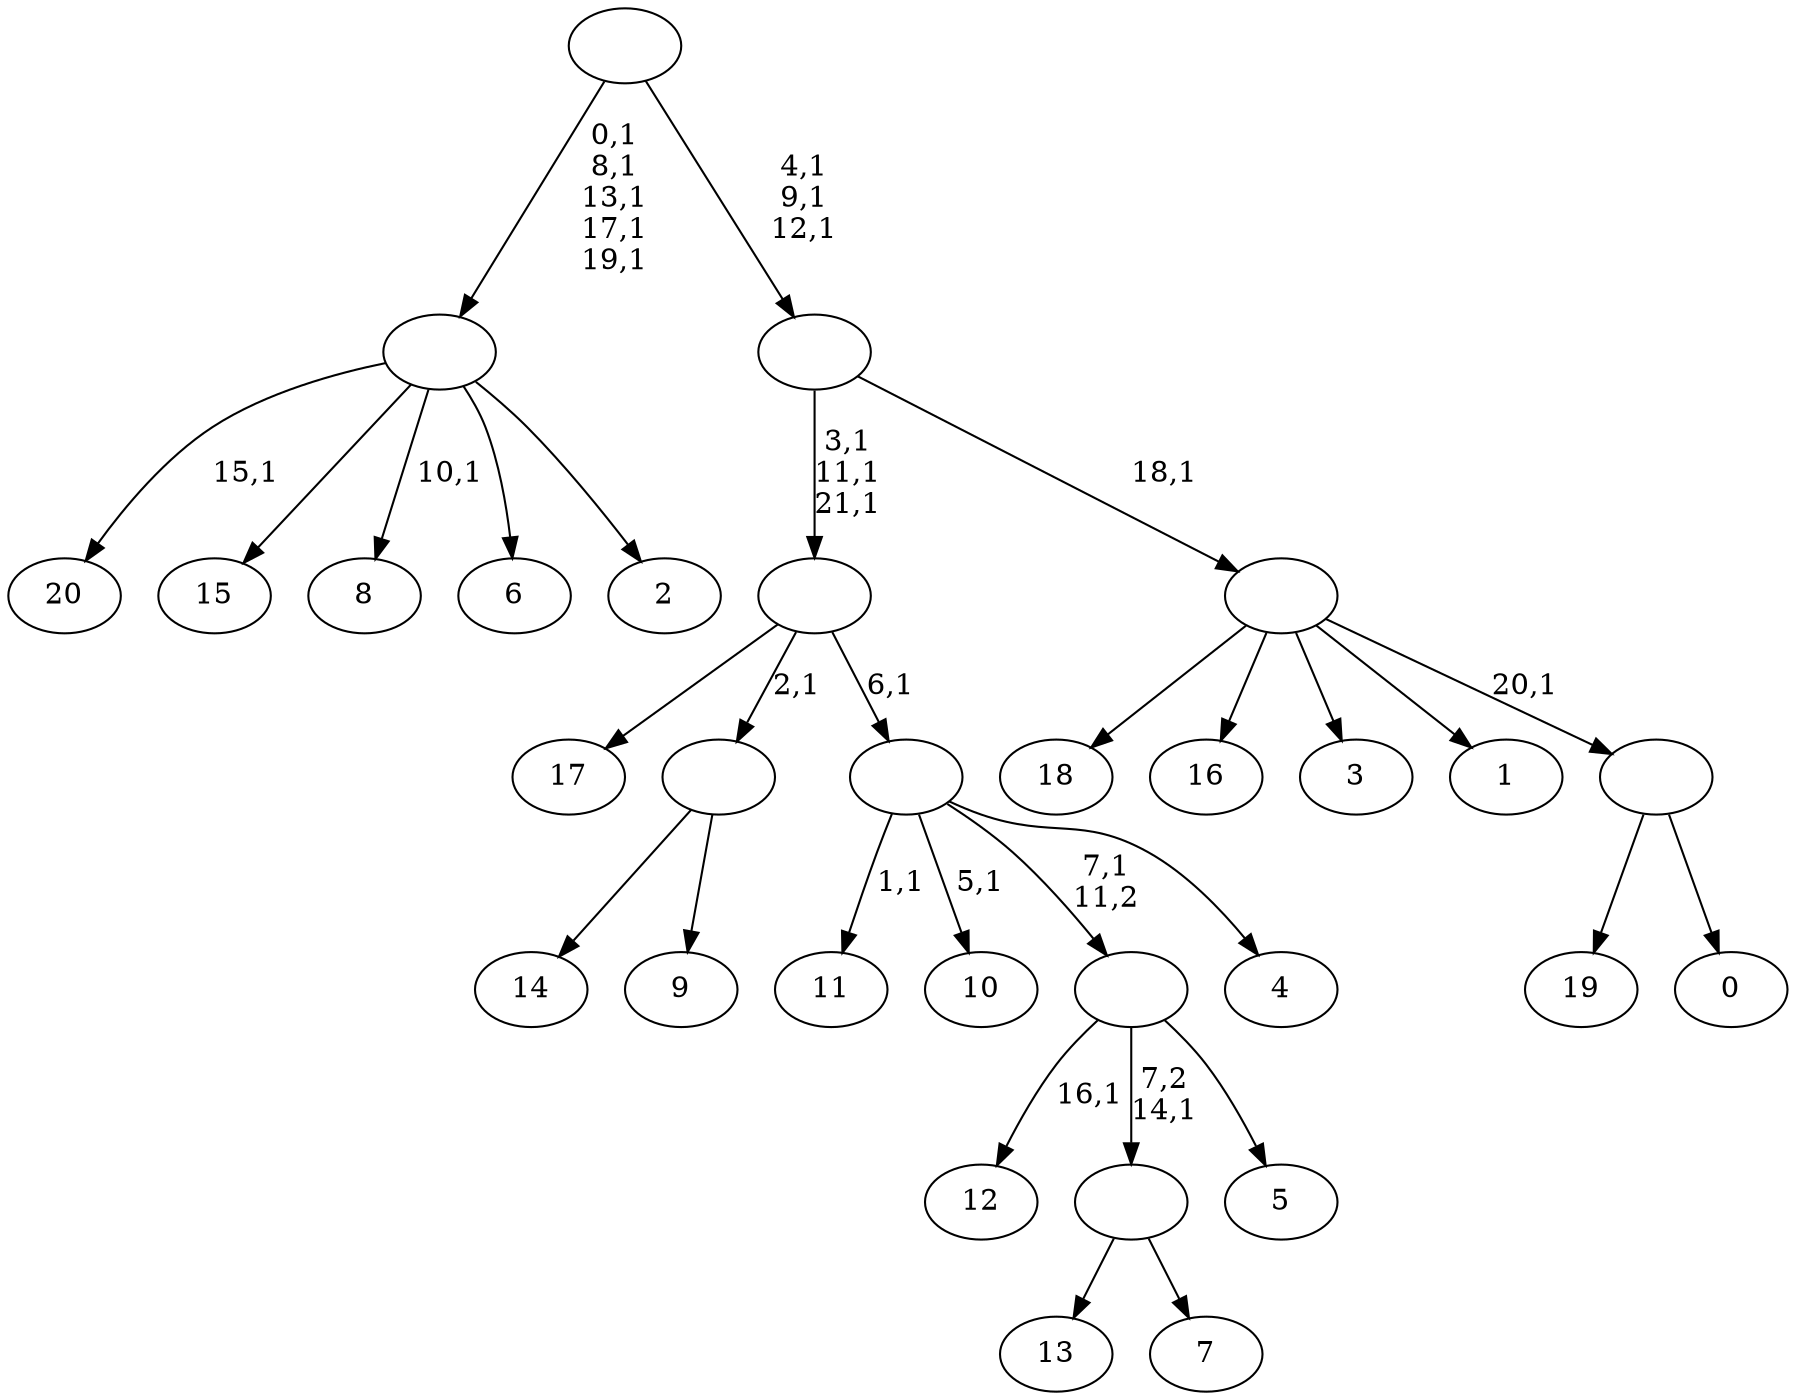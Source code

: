 digraph T {
	43 [label="20"]
	41 [label="19"]
	40 [label="18"]
	39 [label="17"]
	38 [label="16"]
	37 [label="15"]
	36 [label="14"]
	35 [label="13"]
	34 [label="12"]
	32 [label="11"]
	30 [label="10"]
	28 [label="9"]
	27 [label=""]
	26 [label="8"]
	24 [label="7"]
	23 [label=""]
	22 [label="6"]
	21 [label="5"]
	20 [label=""]
	19 [label="4"]
	18 [label=""]
	17 [label=""]
	14 [label="3"]
	13 [label="2"]
	12 [label=""]
	7 [label="1"]
	6 [label="0"]
	5 [label=""]
	4 [label=""]
	3 [label=""]
	0 [label=""]
	27 -> 36 [label=""]
	27 -> 28 [label=""]
	23 -> 35 [label=""]
	23 -> 24 [label=""]
	20 -> 34 [label="16,1"]
	20 -> 23 [label="7,2\n14,1"]
	20 -> 21 [label=""]
	18 -> 30 [label="5,1"]
	18 -> 32 [label="1,1"]
	18 -> 20 [label="7,1\n11,2"]
	18 -> 19 [label=""]
	17 -> 39 [label=""]
	17 -> 27 [label="2,1"]
	17 -> 18 [label="6,1"]
	12 -> 26 [label="10,1"]
	12 -> 43 [label="15,1"]
	12 -> 37 [label=""]
	12 -> 22 [label=""]
	12 -> 13 [label=""]
	5 -> 41 [label=""]
	5 -> 6 [label=""]
	4 -> 40 [label=""]
	4 -> 38 [label=""]
	4 -> 14 [label=""]
	4 -> 7 [label=""]
	4 -> 5 [label="20,1"]
	3 -> 17 [label="3,1\n11,1\n21,1"]
	3 -> 4 [label="18,1"]
	0 -> 3 [label="4,1\n9,1\n12,1"]
	0 -> 12 [label="0,1\n8,1\n13,1\n17,1\n19,1"]
}
